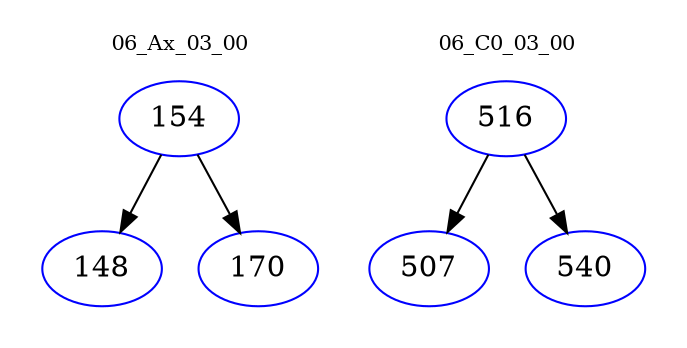 digraph{
subgraph cluster_0 {
color = white
label = "06_Ax_03_00";
fontsize=10;
T0_154 [label="154", color="blue"]
T0_154 -> T0_148 [color="black"]
T0_148 [label="148", color="blue"]
T0_154 -> T0_170 [color="black"]
T0_170 [label="170", color="blue"]
}
subgraph cluster_1 {
color = white
label = "06_C0_03_00";
fontsize=10;
T1_516 [label="516", color="blue"]
T1_516 -> T1_507 [color="black"]
T1_507 [label="507", color="blue"]
T1_516 -> T1_540 [color="black"]
T1_540 [label="540", color="blue"]
}
}
